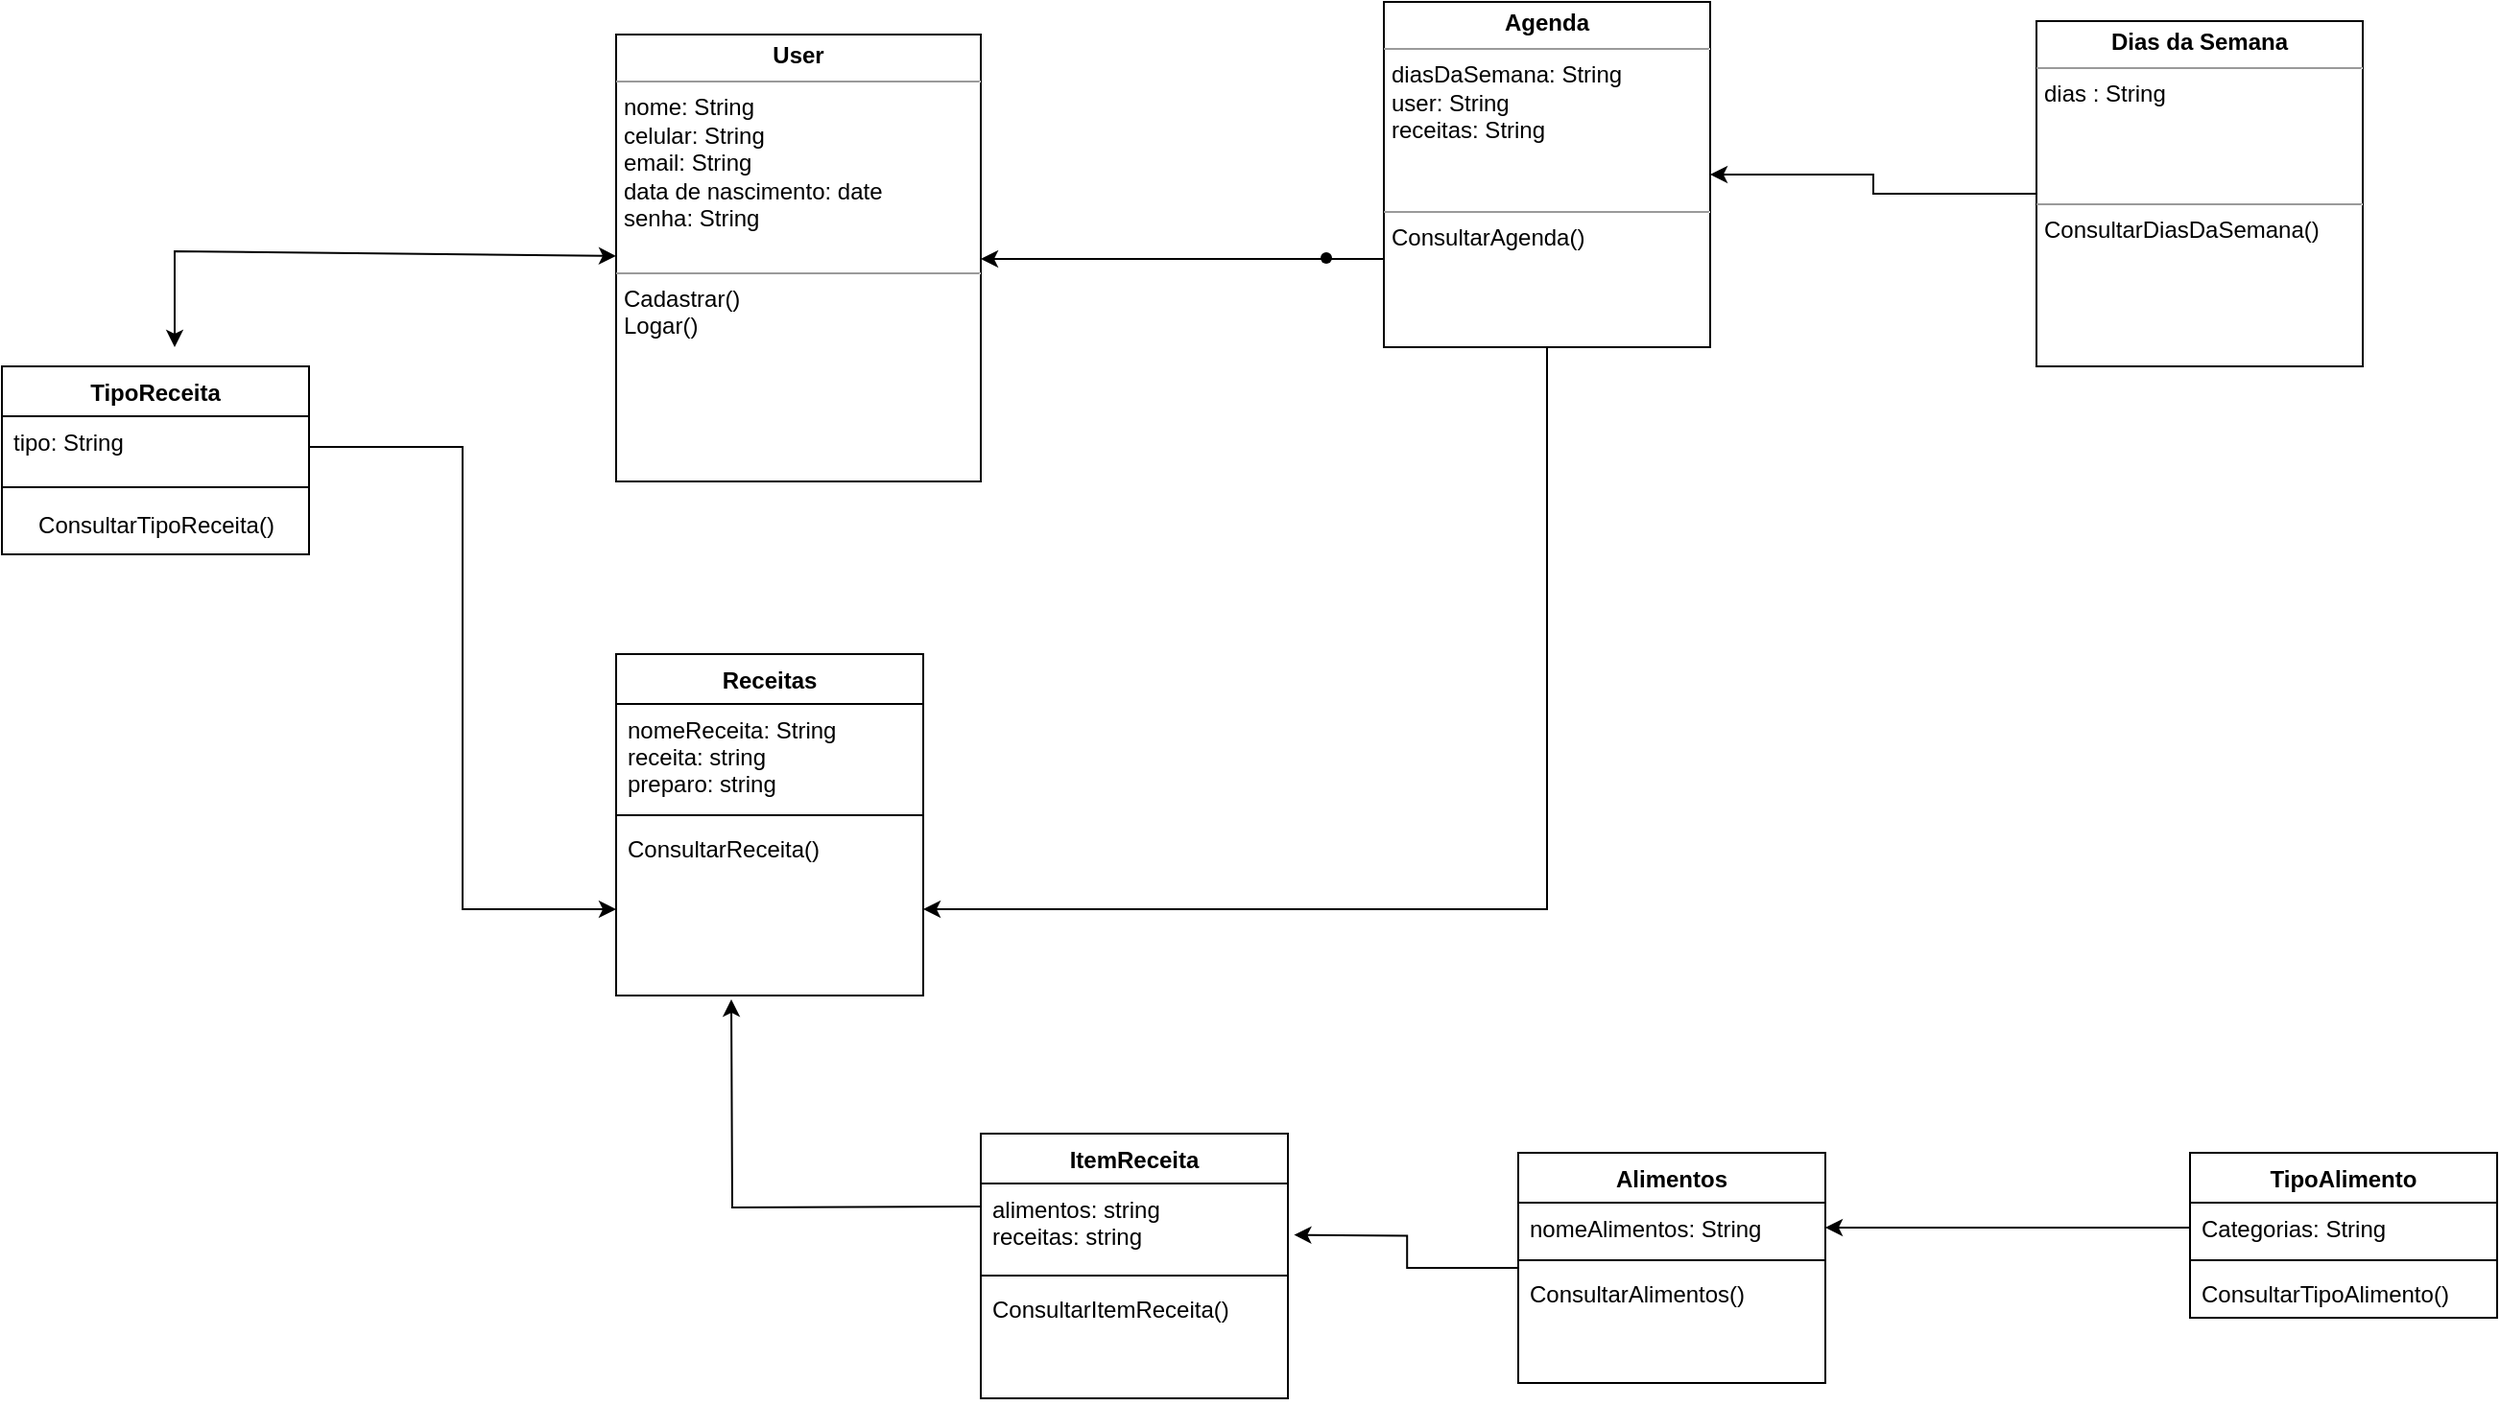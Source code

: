 <mxfile version="20.7.2" type="device"><diagram name="Page-1" id="c4acf3e9-155e-7222-9cf6-157b1a14988f"><mxGraphModel dx="1964" dy="616" grid="1" gridSize="10" guides="1" tooltips="1" connect="1" arrows="1" fold="1" page="1" pageScale="1" pageWidth="850" pageHeight="1100" background="none" math="0" shadow="0"><root><mxCell id="0"/><mxCell id="1" parent="0"/><mxCell id="5d2195bd80daf111-18" value="&lt;p style=&quot;margin:0px;margin-top:4px;text-align:center;&quot;&gt;&lt;b&gt;User&lt;/b&gt;&lt;/p&gt;&lt;hr size=&quot;1&quot;&gt;&lt;p style=&quot;margin:0px;margin-left:4px;&quot;&gt;nome: String&lt;/p&gt;&lt;p style=&quot;margin:0px;margin-left:4px;&quot;&gt;celular: String&lt;/p&gt;&lt;p style=&quot;margin:0px;margin-left:4px;&quot;&gt;email: String&lt;/p&gt;&lt;p style=&quot;margin:0px;margin-left:4px;&quot;&gt;data de nascimento: date&lt;/p&gt;&lt;p style=&quot;margin:0px;margin-left:4px;&quot;&gt;senha: String&lt;/p&gt;&lt;p style=&quot;margin:0px;margin-left:4px;&quot;&gt;&lt;br&gt;&lt;/p&gt;&lt;hr size=&quot;1&quot;&gt;&lt;p style=&quot;margin:0px;margin-left:4px;&quot;&gt;Cadastrar()&lt;/p&gt;&lt;p style=&quot;margin:0px;margin-left:4px;&quot;&gt;Logar()&lt;/p&gt;&lt;p style=&quot;margin:0px;margin-left:4px;&quot;&gt;&lt;br&gt;&lt;/p&gt;&lt;p style=&quot;margin:0px;margin-left:4px;&quot;&gt;&lt;br&gt;&lt;/p&gt;" style="verticalAlign=top;align=left;overflow=fill;fontSize=12;fontFamily=Helvetica;html=1;rounded=0;shadow=0;comic=0;labelBackgroundColor=none;strokeWidth=1" parent="1" vertex="1"><mxGeometry x="60" y="87" width="190" height="233" as="geometry"/></mxCell><mxCell id="VPIrvRHjgXz9I1ocZ6mU-26" style="edgeStyle=orthogonalEdgeStyle;rounded=0;orthogonalLoop=1;jettySize=auto;html=1;" parent="1" source="ITdcG2khJyKEX8FVuI93-1" target="UCDf7N1JlmvgBeOY4aT6-5" edge="1"><mxGeometry relative="1" as="geometry"><mxPoint x="545" y="440" as="targetPoint"/></mxGeometry></mxCell><mxCell id="ITdcG2khJyKEX8FVuI93-1" value="&lt;p style=&quot;margin:0px;margin-top:4px;text-align:center;&quot;&gt;&lt;b&gt;Agenda&lt;/b&gt;&lt;/p&gt;&lt;hr size=&quot;1&quot;&gt;&lt;p style=&quot;margin:0px;margin-left:4px;&quot;&gt;diasDaSemana: String&lt;/p&gt;&lt;p style=&quot;margin:0px;margin-left:4px;&quot;&gt;user: String&lt;/p&gt;&lt;p style=&quot;margin:0px;margin-left:4px;&quot;&gt;receitas: String&lt;/p&gt;&lt;p style=&quot;margin:0px;margin-left:4px;&quot;&gt;&lt;br&gt;&lt;/p&gt;&lt;p style=&quot;margin:0px;margin-left:4px;&quot;&gt;&lt;br&gt;&lt;/p&gt;&lt;hr size=&quot;1&quot;&gt;&lt;p style=&quot;margin:0px;margin-left:4px;&quot;&gt;ConsultarAgenda()&lt;/p&gt;&lt;p style=&quot;margin:0px;margin-left:4px;&quot;&gt;&lt;br&gt;&lt;/p&gt;" style="verticalAlign=top;align=left;overflow=fill;fontSize=12;fontFamily=Helvetica;html=1;rounded=0;shadow=0;comic=0;labelBackgroundColor=none;strokeWidth=1" parent="1" vertex="1"><mxGeometry x="460" y="70" width="170" height="180" as="geometry"/></mxCell><mxCell id="VPIrvRHjgXz9I1ocZ6mU-1" style="edgeStyle=orthogonalEdgeStyle;rounded=0;orthogonalLoop=1;jettySize=auto;html=1;" parent="1" source="ITdcG2khJyKEX8FVuI93-1" target="5d2195bd80daf111-18" edge="1"><mxGeometry relative="1" as="geometry"><Array as="points"><mxPoint x="410" y="204"/><mxPoint x="410" y="204"/></Array></mxGeometry></mxCell><mxCell id="ITdcG2khJyKEX8FVuI93-5" value="" style="shape=waypoint;sketch=0;size=6;pointerEvents=1;points=[];fillColor=default;resizable=0;rotatable=0;perimeter=centerPerimeter;snapToPoint=1;align=left;verticalAlign=top;rounded=0;shadow=0;comic=0;labelBackgroundColor=none;strokeWidth=1;" parent="1" vertex="1"><mxGeometry x="410" y="183.5" width="40" height="40" as="geometry"/></mxCell><mxCell id="UCDf7N1JlmvgBeOY4aT6-2" value="Receitas" style="swimlane;fontStyle=1;align=center;verticalAlign=top;childLayout=stackLayout;horizontal=1;startSize=26;horizontalStack=0;resizeParent=1;resizeParentMax=0;resizeLast=0;collapsible=1;marginBottom=0;" parent="1" vertex="1"><mxGeometry x="60" y="410" width="160" height="178" as="geometry"/></mxCell><mxCell id="UCDf7N1JlmvgBeOY4aT6-3" value="nomeReceita: String&#10;receita: string&#10;preparo: string&#10;" style="text;strokeColor=none;fillColor=none;align=left;verticalAlign=top;spacingLeft=4;spacingRight=4;overflow=hidden;rotatable=0;points=[[0,0.5],[1,0.5]];portConstraint=eastwest;" parent="UCDf7N1JlmvgBeOY4aT6-2" vertex="1"><mxGeometry y="26" width="160" height="54" as="geometry"/></mxCell><mxCell id="UCDf7N1JlmvgBeOY4aT6-4" value="" style="line;strokeWidth=1;fillColor=none;align=left;verticalAlign=middle;spacingTop=-1;spacingLeft=3;spacingRight=3;rotatable=0;labelPosition=right;points=[];portConstraint=eastwest;strokeColor=inherit;" parent="UCDf7N1JlmvgBeOY4aT6-2" vertex="1"><mxGeometry y="80" width="160" height="8" as="geometry"/></mxCell><mxCell id="UCDf7N1JlmvgBeOY4aT6-5" value="ConsultarReceita()" style="text;strokeColor=none;fillColor=none;align=left;verticalAlign=top;spacingLeft=4;spacingRight=4;overflow=hidden;rotatable=0;points=[[0,0.5],[1,0.5]];portConstraint=eastwest;" parent="UCDf7N1JlmvgBeOY4aT6-2" vertex="1"><mxGeometry y="88" width="160" height="90" as="geometry"/></mxCell><mxCell id="iRlVoimaaRWuZlC5bBv--5" value="TipoReceita" style="swimlane;fontStyle=1;align=center;verticalAlign=top;childLayout=stackLayout;horizontal=1;startSize=26;horizontalStack=0;resizeParent=1;resizeParentMax=0;resizeLast=0;collapsible=1;marginBottom=0;" parent="1" vertex="1"><mxGeometry x="-260" y="260" width="160" height="98" as="geometry"/></mxCell><mxCell id="iRlVoimaaRWuZlC5bBv--6" value="tipo: String" style="text;strokeColor=none;fillColor=none;align=left;verticalAlign=top;spacingLeft=4;spacingRight=4;overflow=hidden;rotatable=0;points=[[0,0.5],[1,0.5]];portConstraint=eastwest;" parent="iRlVoimaaRWuZlC5bBv--5" vertex="1"><mxGeometry y="26" width="160" height="32" as="geometry"/></mxCell><mxCell id="iRlVoimaaRWuZlC5bBv--7" value="" style="line;strokeWidth=1;fillColor=none;align=left;verticalAlign=middle;spacingTop=-1;spacingLeft=3;spacingRight=3;rotatable=0;labelPosition=right;points=[];portConstraint=eastwest;strokeColor=inherit;" parent="iRlVoimaaRWuZlC5bBv--5" vertex="1"><mxGeometry y="58" width="160" height="10" as="geometry"/></mxCell><mxCell id="rlHUdfMKjJo9gnuCtAVd-5" value="ConsultarTipoReceita()" style="text;html=1;align=center;verticalAlign=middle;resizable=0;points=[];autosize=1;strokeColor=none;fillColor=none;" parent="iRlVoimaaRWuZlC5bBv--5" vertex="1"><mxGeometry y="68" width="160" height="30" as="geometry"/></mxCell><mxCell id="VPIrvRHjgXz9I1ocZ6mU-2" value="" style="endArrow=classic;startArrow=classic;html=1;rounded=0;" parent="1" target="5d2195bd80daf111-18" edge="1"><mxGeometry width="50" height="50" relative="1" as="geometry"><mxPoint x="-170" y="250" as="sourcePoint"/><mxPoint x="40" y="200" as="targetPoint"/><Array as="points"><mxPoint x="-170" y="200"/></Array></mxGeometry></mxCell><mxCell id="VPIrvRHjgXz9I1ocZ6mU-4" style="edgeStyle=orthogonalEdgeStyle;rounded=0;orthogonalLoop=1;jettySize=auto;html=1;entryX=0;entryY=0.5;entryDx=0;entryDy=0;" parent="1" source="iRlVoimaaRWuZlC5bBv--6" target="UCDf7N1JlmvgBeOY4aT6-5" edge="1"><mxGeometry relative="1" as="geometry"/></mxCell><mxCell id="VPIrvRHjgXz9I1ocZ6mU-9" style="edgeStyle=orthogonalEdgeStyle;rounded=0;orthogonalLoop=1;jettySize=auto;html=1;" parent="1" edge="1"><mxGeometry relative="1" as="geometry"><mxPoint x="120" y="590" as="targetPoint"/><mxPoint x="250" y="698" as="sourcePoint"/></mxGeometry></mxCell><mxCell id="VPIrvRHjgXz9I1ocZ6mU-23" style="edgeStyle=orthogonalEdgeStyle;rounded=0;orthogonalLoop=1;jettySize=auto;html=1;entryX=1.02;entryY=0.106;entryDx=0;entryDy=0;entryPerimeter=0;" parent="1" source="VPIrvRHjgXz9I1ocZ6mU-14" edge="1"><mxGeometry relative="1" as="geometry"><mxPoint x="413.2" y="712.756" as="targetPoint"/></mxGeometry></mxCell><mxCell id="VPIrvRHjgXz9I1ocZ6mU-14" value="Alimentos" style="swimlane;fontStyle=1;align=center;verticalAlign=top;childLayout=stackLayout;horizontal=1;startSize=26;horizontalStack=0;resizeParent=1;resizeParentMax=0;resizeLast=0;collapsible=1;marginBottom=0;" parent="1" vertex="1"><mxGeometry x="530" y="670" width="160" height="120" as="geometry"/></mxCell><mxCell id="VPIrvRHjgXz9I1ocZ6mU-15" value="nomeAlimentos: String" style="text;strokeColor=none;fillColor=none;align=left;verticalAlign=top;spacingLeft=4;spacingRight=4;overflow=hidden;rotatable=0;points=[[0,0.5],[1,0.5]];portConstraint=eastwest;" parent="VPIrvRHjgXz9I1ocZ6mU-14" vertex="1"><mxGeometry y="26" width="160" height="26" as="geometry"/></mxCell><mxCell id="VPIrvRHjgXz9I1ocZ6mU-16" value="" style="line;strokeWidth=1;fillColor=none;align=left;verticalAlign=middle;spacingTop=-1;spacingLeft=3;spacingRight=3;rotatable=0;labelPosition=right;points=[];portConstraint=eastwest;strokeColor=inherit;" parent="VPIrvRHjgXz9I1ocZ6mU-14" vertex="1"><mxGeometry y="52" width="160" height="8" as="geometry"/></mxCell><mxCell id="VPIrvRHjgXz9I1ocZ6mU-17" value="ConsultarAlimentos()" style="text;strokeColor=none;fillColor=none;align=left;verticalAlign=top;spacingLeft=4;spacingRight=4;overflow=hidden;rotatable=0;points=[[0,0.5],[1,0.5]];portConstraint=eastwest;" parent="VPIrvRHjgXz9I1ocZ6mU-14" vertex="1"><mxGeometry y="60" width="160" height="60" as="geometry"/></mxCell><mxCell id="VPIrvRHjgXz9I1ocZ6mU-18" value="TipoAlimento" style="swimlane;fontStyle=1;align=center;verticalAlign=top;childLayout=stackLayout;horizontal=1;startSize=26;horizontalStack=0;resizeParent=1;resizeParentMax=0;resizeLast=0;collapsible=1;marginBottom=0;" parent="1" vertex="1"><mxGeometry x="880" y="670" width="160" height="86" as="geometry"/></mxCell><mxCell id="VPIrvRHjgXz9I1ocZ6mU-19" value="Categorias: String" style="text;strokeColor=none;fillColor=none;align=left;verticalAlign=top;spacingLeft=4;spacingRight=4;overflow=hidden;rotatable=0;points=[[0,0.5],[1,0.5]];portConstraint=eastwest;" parent="VPIrvRHjgXz9I1ocZ6mU-18" vertex="1"><mxGeometry y="26" width="160" height="26" as="geometry"/></mxCell><mxCell id="VPIrvRHjgXz9I1ocZ6mU-20" value="" style="line;strokeWidth=1;fillColor=none;align=left;verticalAlign=middle;spacingTop=-1;spacingLeft=3;spacingRight=3;rotatable=0;labelPosition=right;points=[];portConstraint=eastwest;strokeColor=inherit;" parent="VPIrvRHjgXz9I1ocZ6mU-18" vertex="1"><mxGeometry y="52" width="160" height="8" as="geometry"/></mxCell><mxCell id="VPIrvRHjgXz9I1ocZ6mU-21" value="ConsultarTipoAlimento()" style="text;strokeColor=none;fillColor=none;align=left;verticalAlign=top;spacingLeft=4;spacingRight=4;overflow=hidden;rotatable=0;points=[[0,0.5],[1,0.5]];portConstraint=eastwest;" parent="VPIrvRHjgXz9I1ocZ6mU-18" vertex="1"><mxGeometry y="60" width="160" height="26" as="geometry"/></mxCell><mxCell id="VPIrvRHjgXz9I1ocZ6mU-22" style="edgeStyle=orthogonalEdgeStyle;rounded=0;orthogonalLoop=1;jettySize=auto;html=1;" parent="1" source="VPIrvRHjgXz9I1ocZ6mU-19" target="VPIrvRHjgXz9I1ocZ6mU-15" edge="1"><mxGeometry relative="1" as="geometry"><mxPoint x="700" y="709" as="targetPoint"/></mxGeometry></mxCell><mxCell id="rlHUdfMKjJo9gnuCtAVd-3" style="edgeStyle=orthogonalEdgeStyle;rounded=0;orthogonalLoop=1;jettySize=auto;html=1;entryX=1;entryY=0.5;entryDx=0;entryDy=0;" parent="1" source="rlHUdfMKjJo9gnuCtAVd-2" target="ITdcG2khJyKEX8FVuI93-1" edge="1"><mxGeometry relative="1" as="geometry"/></mxCell><mxCell id="rlHUdfMKjJo9gnuCtAVd-2" value="&lt;p style=&quot;margin:0px;margin-top:4px;text-align:center;&quot;&gt;&lt;b&gt;Dias da Semana&lt;/b&gt;&lt;/p&gt;&lt;hr size=&quot;1&quot;&gt;&lt;p style=&quot;margin:0px;margin-left:4px;&quot;&gt;dias : String&lt;/p&gt;&lt;p style=&quot;margin:0px;margin-left:4px;&quot;&gt;&lt;br&gt;&lt;/p&gt;&lt;p style=&quot;margin:0px;margin-left:4px;&quot;&gt;&lt;br&gt;&lt;/p&gt;&lt;p style=&quot;margin:0px;margin-left:4px;&quot;&gt;&lt;br&gt;&lt;/p&gt;&lt;hr size=&quot;1&quot;&gt;&lt;p style=&quot;margin:0px;margin-left:4px;&quot;&gt;ConsultarDiasDaSemana()&lt;/p&gt;&lt;p style=&quot;margin:0px;margin-left:4px;&quot;&gt;&lt;br&gt;&lt;/p&gt;" style="verticalAlign=top;align=left;overflow=fill;fontSize=12;fontFamily=Helvetica;html=1;rounded=0;shadow=0;comic=0;labelBackgroundColor=none;strokeWidth=1" parent="1" vertex="1"><mxGeometry x="800" y="80" width="170" height="180" as="geometry"/></mxCell><mxCell id="8IQhhSltR8LAdY9GBNlA-1" value="ItemReceita" style="swimlane;fontStyle=1;align=center;verticalAlign=top;childLayout=stackLayout;horizontal=1;startSize=26;horizontalStack=0;resizeParent=1;resizeParentMax=0;resizeLast=0;collapsible=1;marginBottom=0;" vertex="1" parent="1"><mxGeometry x="250" y="660" width="160" height="138" as="geometry"/></mxCell><mxCell id="8IQhhSltR8LAdY9GBNlA-2" value="alimentos: string&#10;receitas: string" style="text;strokeColor=none;fillColor=none;align=left;verticalAlign=top;spacingLeft=4;spacingRight=4;overflow=hidden;rotatable=0;points=[[0,0.5],[1,0.5]];portConstraint=eastwest;" vertex="1" parent="8IQhhSltR8LAdY9GBNlA-1"><mxGeometry y="26" width="160" height="44" as="geometry"/></mxCell><mxCell id="8IQhhSltR8LAdY9GBNlA-3" value="" style="line;strokeWidth=1;fillColor=none;align=left;verticalAlign=middle;spacingTop=-1;spacingLeft=3;spacingRight=3;rotatable=0;labelPosition=right;points=[];portConstraint=eastwest;strokeColor=inherit;" vertex="1" parent="8IQhhSltR8LAdY9GBNlA-1"><mxGeometry y="70" width="160" height="8" as="geometry"/></mxCell><mxCell id="8IQhhSltR8LAdY9GBNlA-4" value="ConsultarItemReceita()" style="text;strokeColor=none;fillColor=none;align=left;verticalAlign=top;spacingLeft=4;spacingRight=4;overflow=hidden;rotatable=0;points=[[0,0.5],[1,0.5]];portConstraint=eastwest;" vertex="1" parent="8IQhhSltR8LAdY9GBNlA-1"><mxGeometry y="78" width="160" height="60" as="geometry"/></mxCell></root></mxGraphModel></diagram></mxfile>